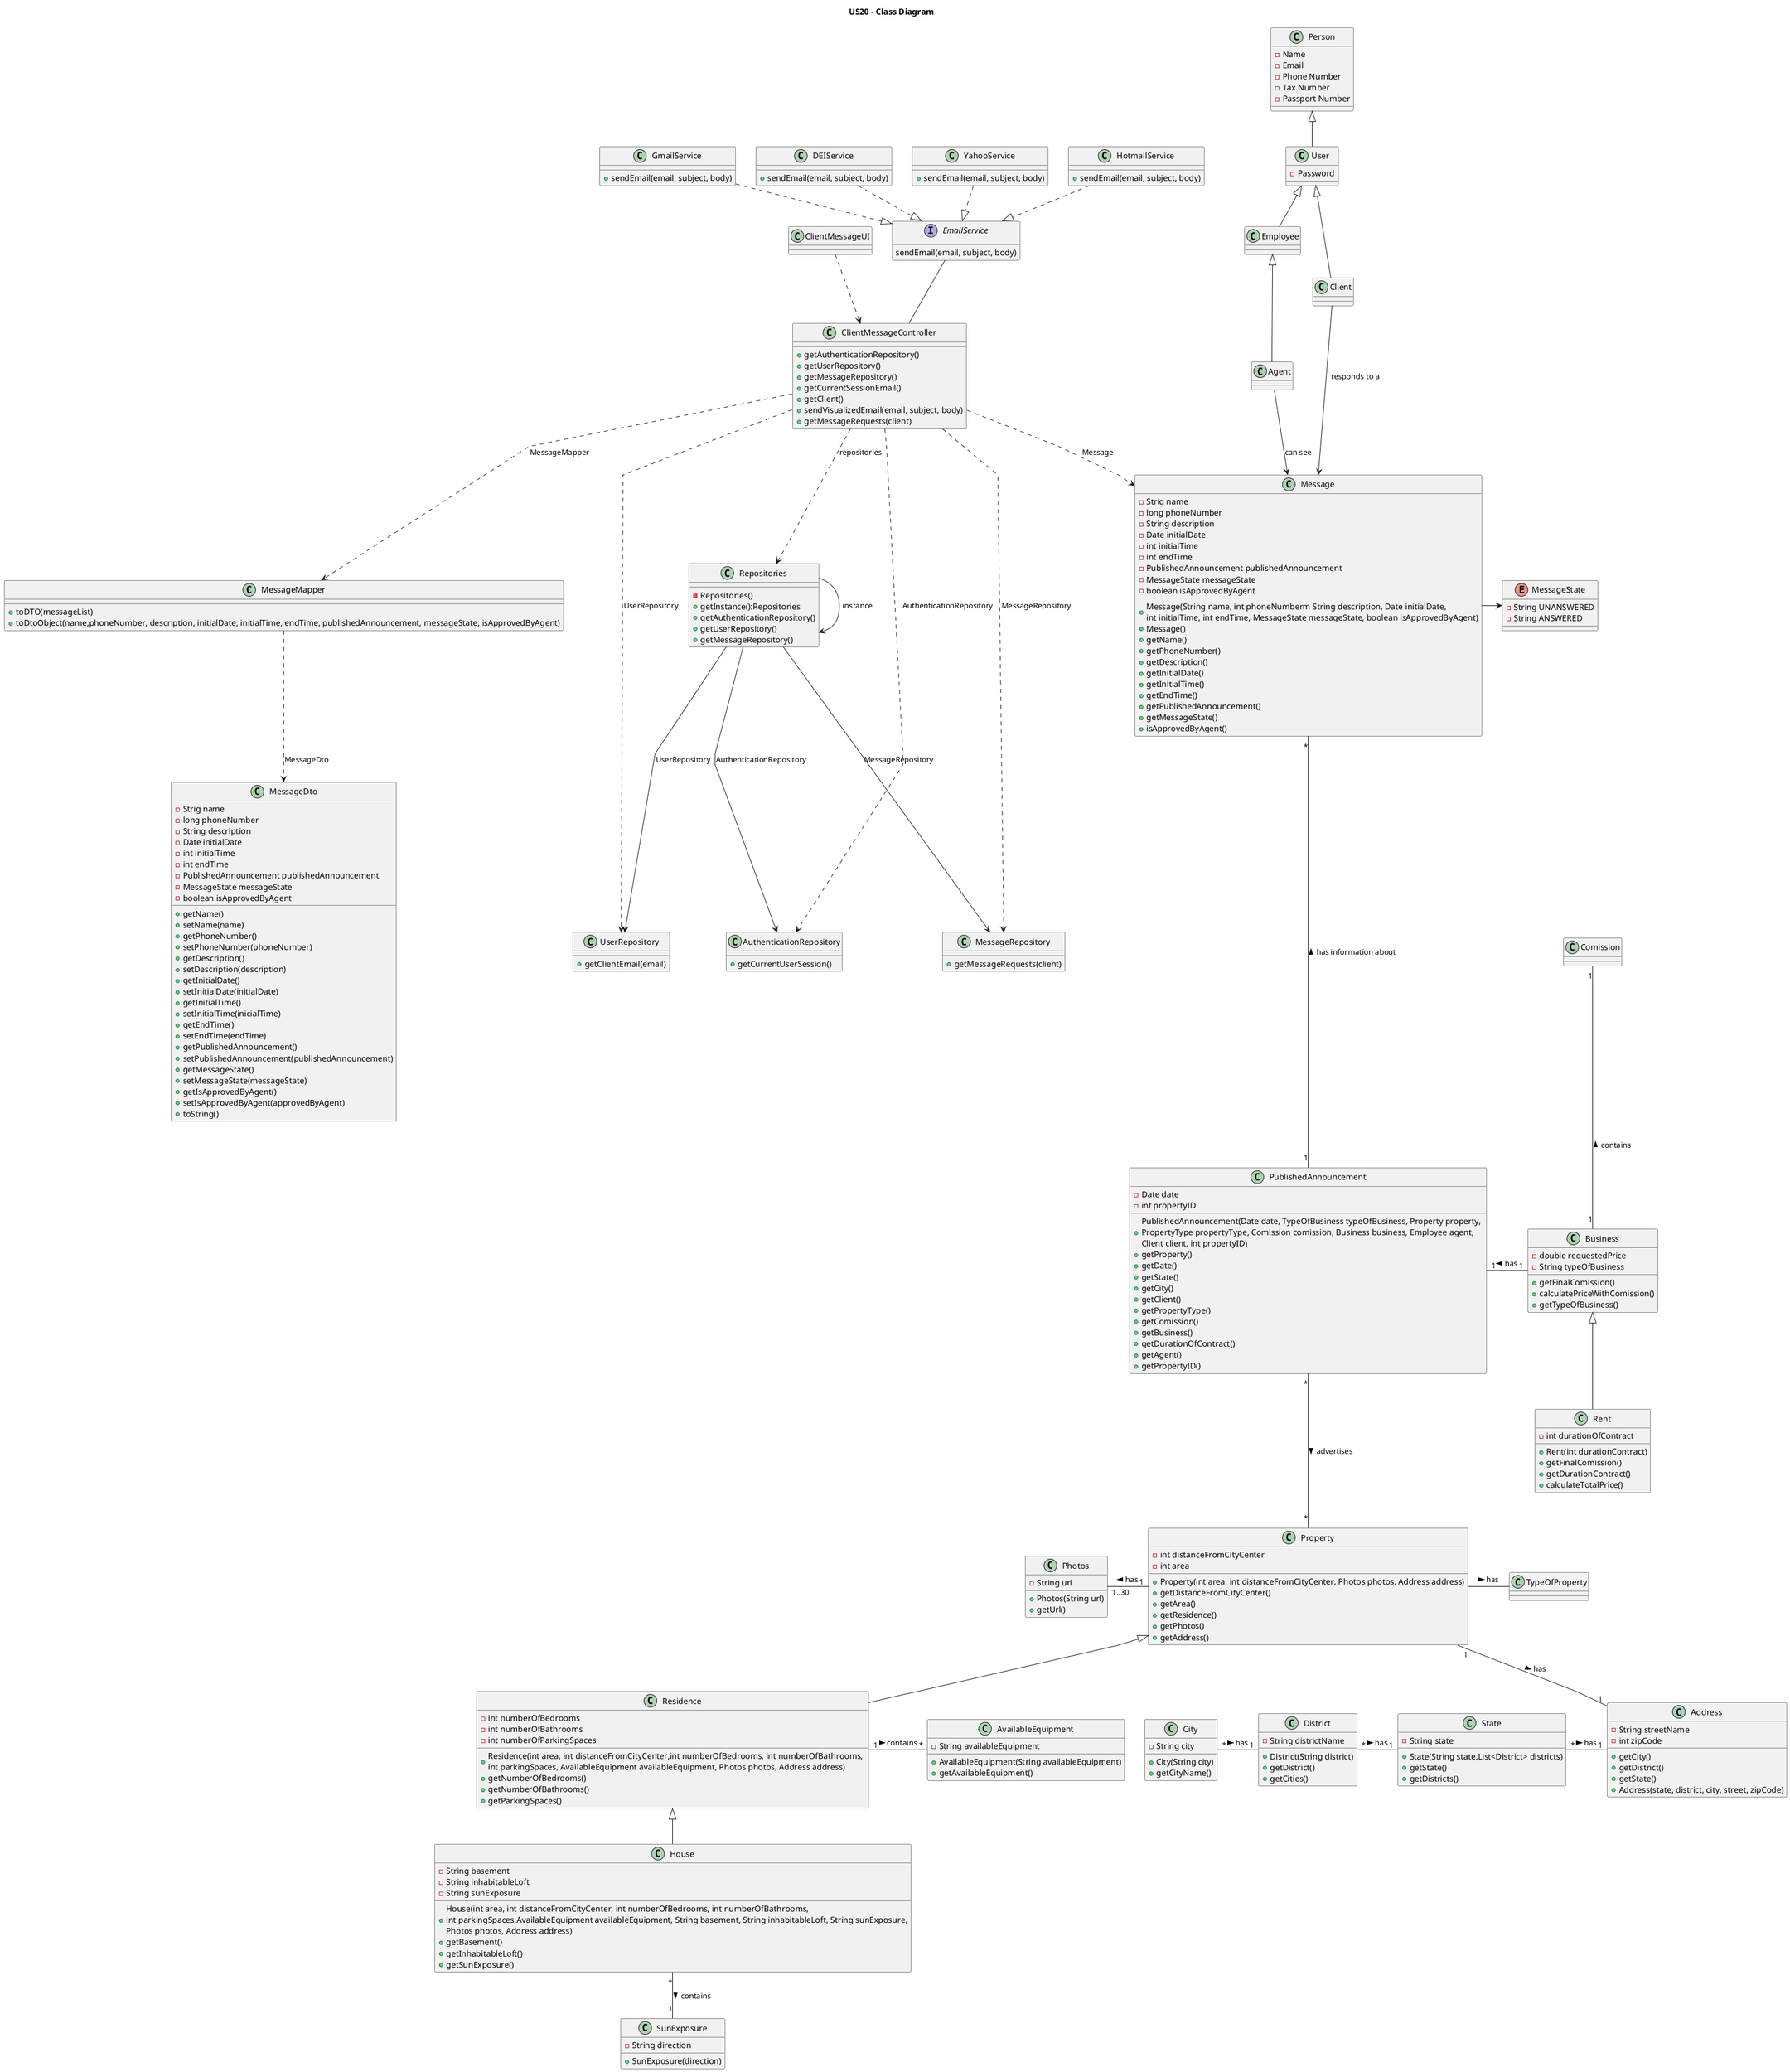 @startuml

'skinparam monochrome true
skinparam packageStyle rectangle
skinparam shadowing false
skinparam linetype polyline
'skinparam linetype orto
'skinparam classAttributeIconSize 0
'left to right direction

title US20 - Class Diagram

class Repositories {
    -Repositories()
    +getInstance():Repositories
    +getAuthenticationRepository()
    +getUserRepository()
    +getMessageRepository()
}

class Message {
    -Strig name
    -long phoneNumber
    -String description
    -Date initialDate
    -int initialTime
    -int endTime
    -PublishedAnnouncement publishedAnnouncement
    -MessageState messageState
    -boolean isApprovedByAgent
    + Message(String name, int phoneNumberm String description, Date initialDate, \nint initialTime, int endTime, MessageState messageState, boolean isApprovedByAgent)
    + Message()
    + getName()
    + getPhoneNumber()
    + getDescription()
    + getInitialDate()
    + getInitialTime()
    + getEndTime()
    + getPublishedAnnouncement()
    + getMessageState()
    + isApprovedByAgent()
}

class MessageMapper {
    +toDTO(messageList)
    +toDtoObject(name,phoneNumber, description, initialDate, initialTime, endTime, publishedAnnouncement, messageState, isApprovedByAgent)
}

class ClientMessageController {
    +getAuthenticationRepository()
    +getUserRepository()
    +getMessageRepository()
    +getCurrentSessionEmail()
    +getClient()
    +sendVisualizedEmail(email, subject, body)
    +getMessageRequests(client)
}

class MessageRepository {
    +getMessageRequests(client)
}

class AuthenticationRepository {
    +getCurrentUserSession()
}

class UserRepository {
    +getClientEmail(email)
}

class User {
    -Password
}

class Person {
    -Name
    -Email
    -Phone Number
    -Tax Number
    -Passport Number
}

class Client {

}

class MessageDto {
    -Strig name
    -long phoneNumber
    -String description
    -Date initialDate
    -int initialTime
    -int endTime
    -PublishedAnnouncement publishedAnnouncement
    -MessageState messageState
    -boolean isApprovedByAgent
    +getName()
    +setName(name)
    +getPhoneNumber()
    +setPhoneNumber(phoneNumber)
    +getDescription()
    +setDescription(description)
    +getInitialDate()
    +setInitialDate(initialDate)
    +getInitialTime()
    +setInitialTime(inicialTime)
    +getEndTime()
    +setEndTime(endTime)
    +getPublishedAnnouncement()
    +setPublishedAnnouncement(publishedAnnouncement)
    +getMessageState()
    +setMessageState(messageState)
    +getIsApprovedByAgent()
    +setIsApprovedByAgent(approvedByAgent)
    +toString()
}

class ClientMessageUI {

}

class Residence {
    - int numberOfBedrooms
    - int numberOfBathrooms
    - int numberOfParkingSpaces

    + Residence(int area, int distanceFromCityCenter,int numberOfBedrooms, int numberOfBathrooms, \nint parkingSpaces, AvailableEquipment availableEquipment, Photos photos, Address address)
    + getNumberOfBedrooms()
    + getNumberOfBathrooms()
    + getParkingSpaces()
}

class House {
    - String basement
    - String inhabitableLoft
    - String sunExposure

    + House(int area, int distanceFromCityCenter, int numberOfBedrooms, int numberOfBathrooms, \nint parkingSpaces,AvailableEquipment availableEquipment, String basement, String inhabitableLoft, String sunExposure,\nPhotos photos, Address address)
    + getBasement()
    + getInhabitableLoft()
    + getSunExposure()
}

class SunExposure {
    - String direction

    + SunExposure(direction)
}

class AvailableEquipment {
    - String availableEquipment

    + AvailableEquipment(String availableEquipment)
    + getAvailableEquipment()
}

class Address{
    - String streetName
    - int zipCode
    + getCity()
    + getDistrict()
    + getState()
    + Address(state, district, city, street, zipCode)
}

class District {
    - String districtName

    + District(String district)
    + getDistrict()
    + getCities()
}

class City{
    - String city

    + City(String city)
    + getCityName()
}

class State{
    - String state

    + State(String state,List<District> districts)
    + getState()
    + getDistricts()
}

class Photos {
    - String uri

    + Photos(String url)
    + getUrl()
}

class Property {
    - int distanceFromCityCenter
    - int area

    + Property(int area, int distanceFromCityCenter, Photos photos, Address address)
    + getDistanceFromCityCenter()
    + getArea()
    + getResidence()
    + getPhotos()
    + getAddress()
}

class Rent {
    - int durationOfContract

    + Rent(int durationContract)
    + getFinalComission()
    + getDurationContract()
    + calculateTotalPrice()
}

class PublishedAnnouncement {
    - Date date
    - int propertyID

    + PublishedAnnouncement(Date date, TypeOfBusiness typeOfBusiness, Property property, \nPropertyType propertyType, Comission comission, Business business, Employee agent, \nClient client, int propertyID)
    + getProperty()
    + getDate()
    + getState()
    + getCity()
    + getClient()
    + getPropertyType()
    + getComission()
    + getBusiness()
    + getDurationOfContract()
    + getAgent()
    + getPropertyID()
}

class Business {
    - double requestedPrice
    - String typeOfBusiness

    + getFinalComission()
    + calculatePriceWithComission()
    + getTypeOfBusiness()
}

enum MessageState {
    - String UNANSWERED
    - String ANSWERED
}

interface EmailService {
    sendEmail(email, subject, body)
}

class DEIService {
    + sendEmail(email, subject, body)
}

class GmailService {
    + sendEmail(email, subject, body)
}

class HotmailService {
    + sendEmail(email, subject, body)
}

class YahooService {
    + sendEmail(email, subject, body)
}

Repositories -> Repositories:instance
Client --> Message: responds to a
Agent --> Message: can see
Repositories --> MessageRepository: MessageRepository
Repositories --> AuthenticationRepository: AuthenticationRepository
Repositories --> UserRepository: UserRepository
EmailService -- ClientMessageController
ClientMessageController ..> Repositories : repositories
ClientMessageController ..> MessageRepository : MessageRepository
ClientMessageController ..> Message : Message
ClientMessageController ..> MessageMapper : MessageMapper
ClientMessageController ..> UserRepository : UserRepository
ClientMessageController ..> AuthenticationRepository : AuthenticationRepository
ClientMessageUI ..> ClientMessageController
MessageMapper ..> MessageDto: MessageDto

Message "*" --- "1" PublishedAnnouncement : has information about <
Message -right-> MessageState
PublishedAnnouncement "1" -right- "1" Business : has <
PublishedAnnouncement "*" --- "*" Property : advertises >
Property "1" -left- "1..30" Photos : has >
Property <|-- Residence
Property "1" -- "1" Address : has >
Property -right- TypeOfProperty : has >
Residence "1" -right- "*" AvailableEquipment : contains >
House "*" -- "1" SunExposure : contains >
Business "1" -up- "1" Comission : contains >
Address "1" -left- "*" State : has <
State "1" -left- "*" District : has <
District "1" -left- "*" City : has <

Person <|-- User
User <|-- Client
User <|-- Employee
Employee <|-- Agent
EmailService <|..up DEIService
EmailService <|..up GmailService
EmailService <|..up HotmailService
EmailService <|..up YahooService
Residence <|-- House
Business <|-- Rent

@enduml